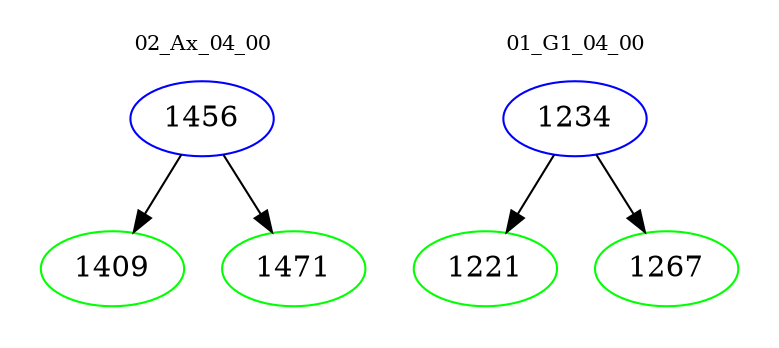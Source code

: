 digraph{
subgraph cluster_0 {
color = white
label = "02_Ax_04_00";
fontsize=10;
T0_1456 [label="1456", color="blue"]
T0_1456 -> T0_1409 [color="black"]
T0_1409 [label="1409", color="green"]
T0_1456 -> T0_1471 [color="black"]
T0_1471 [label="1471", color="green"]
}
subgraph cluster_1 {
color = white
label = "01_G1_04_00";
fontsize=10;
T1_1234 [label="1234", color="blue"]
T1_1234 -> T1_1221 [color="black"]
T1_1221 [label="1221", color="green"]
T1_1234 -> T1_1267 [color="black"]
T1_1267 [label="1267", color="green"]
}
}
